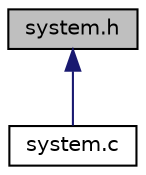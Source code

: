digraph "system.h"
{
  edge [fontname="Helvetica",fontsize="10",labelfontname="Helvetica",labelfontsize="10"];
  node [fontname="Helvetica",fontsize="10",shape=record];
  Node1 [label="system.h",height=0.2,width=0.4,color="black", fillcolor="grey75", style="filled", fontcolor="black"];
  Node1 -> Node2 [dir="back",color="midnightblue",fontsize="10",style="solid"];
  Node2 [label="system.c",height=0.2,width=0.4,color="black", fillcolor="white", style="filled",URL="$d4/dfd/system_8c.html",tooltip="defines functions to initialise and start OpenSwarm. "];
}
